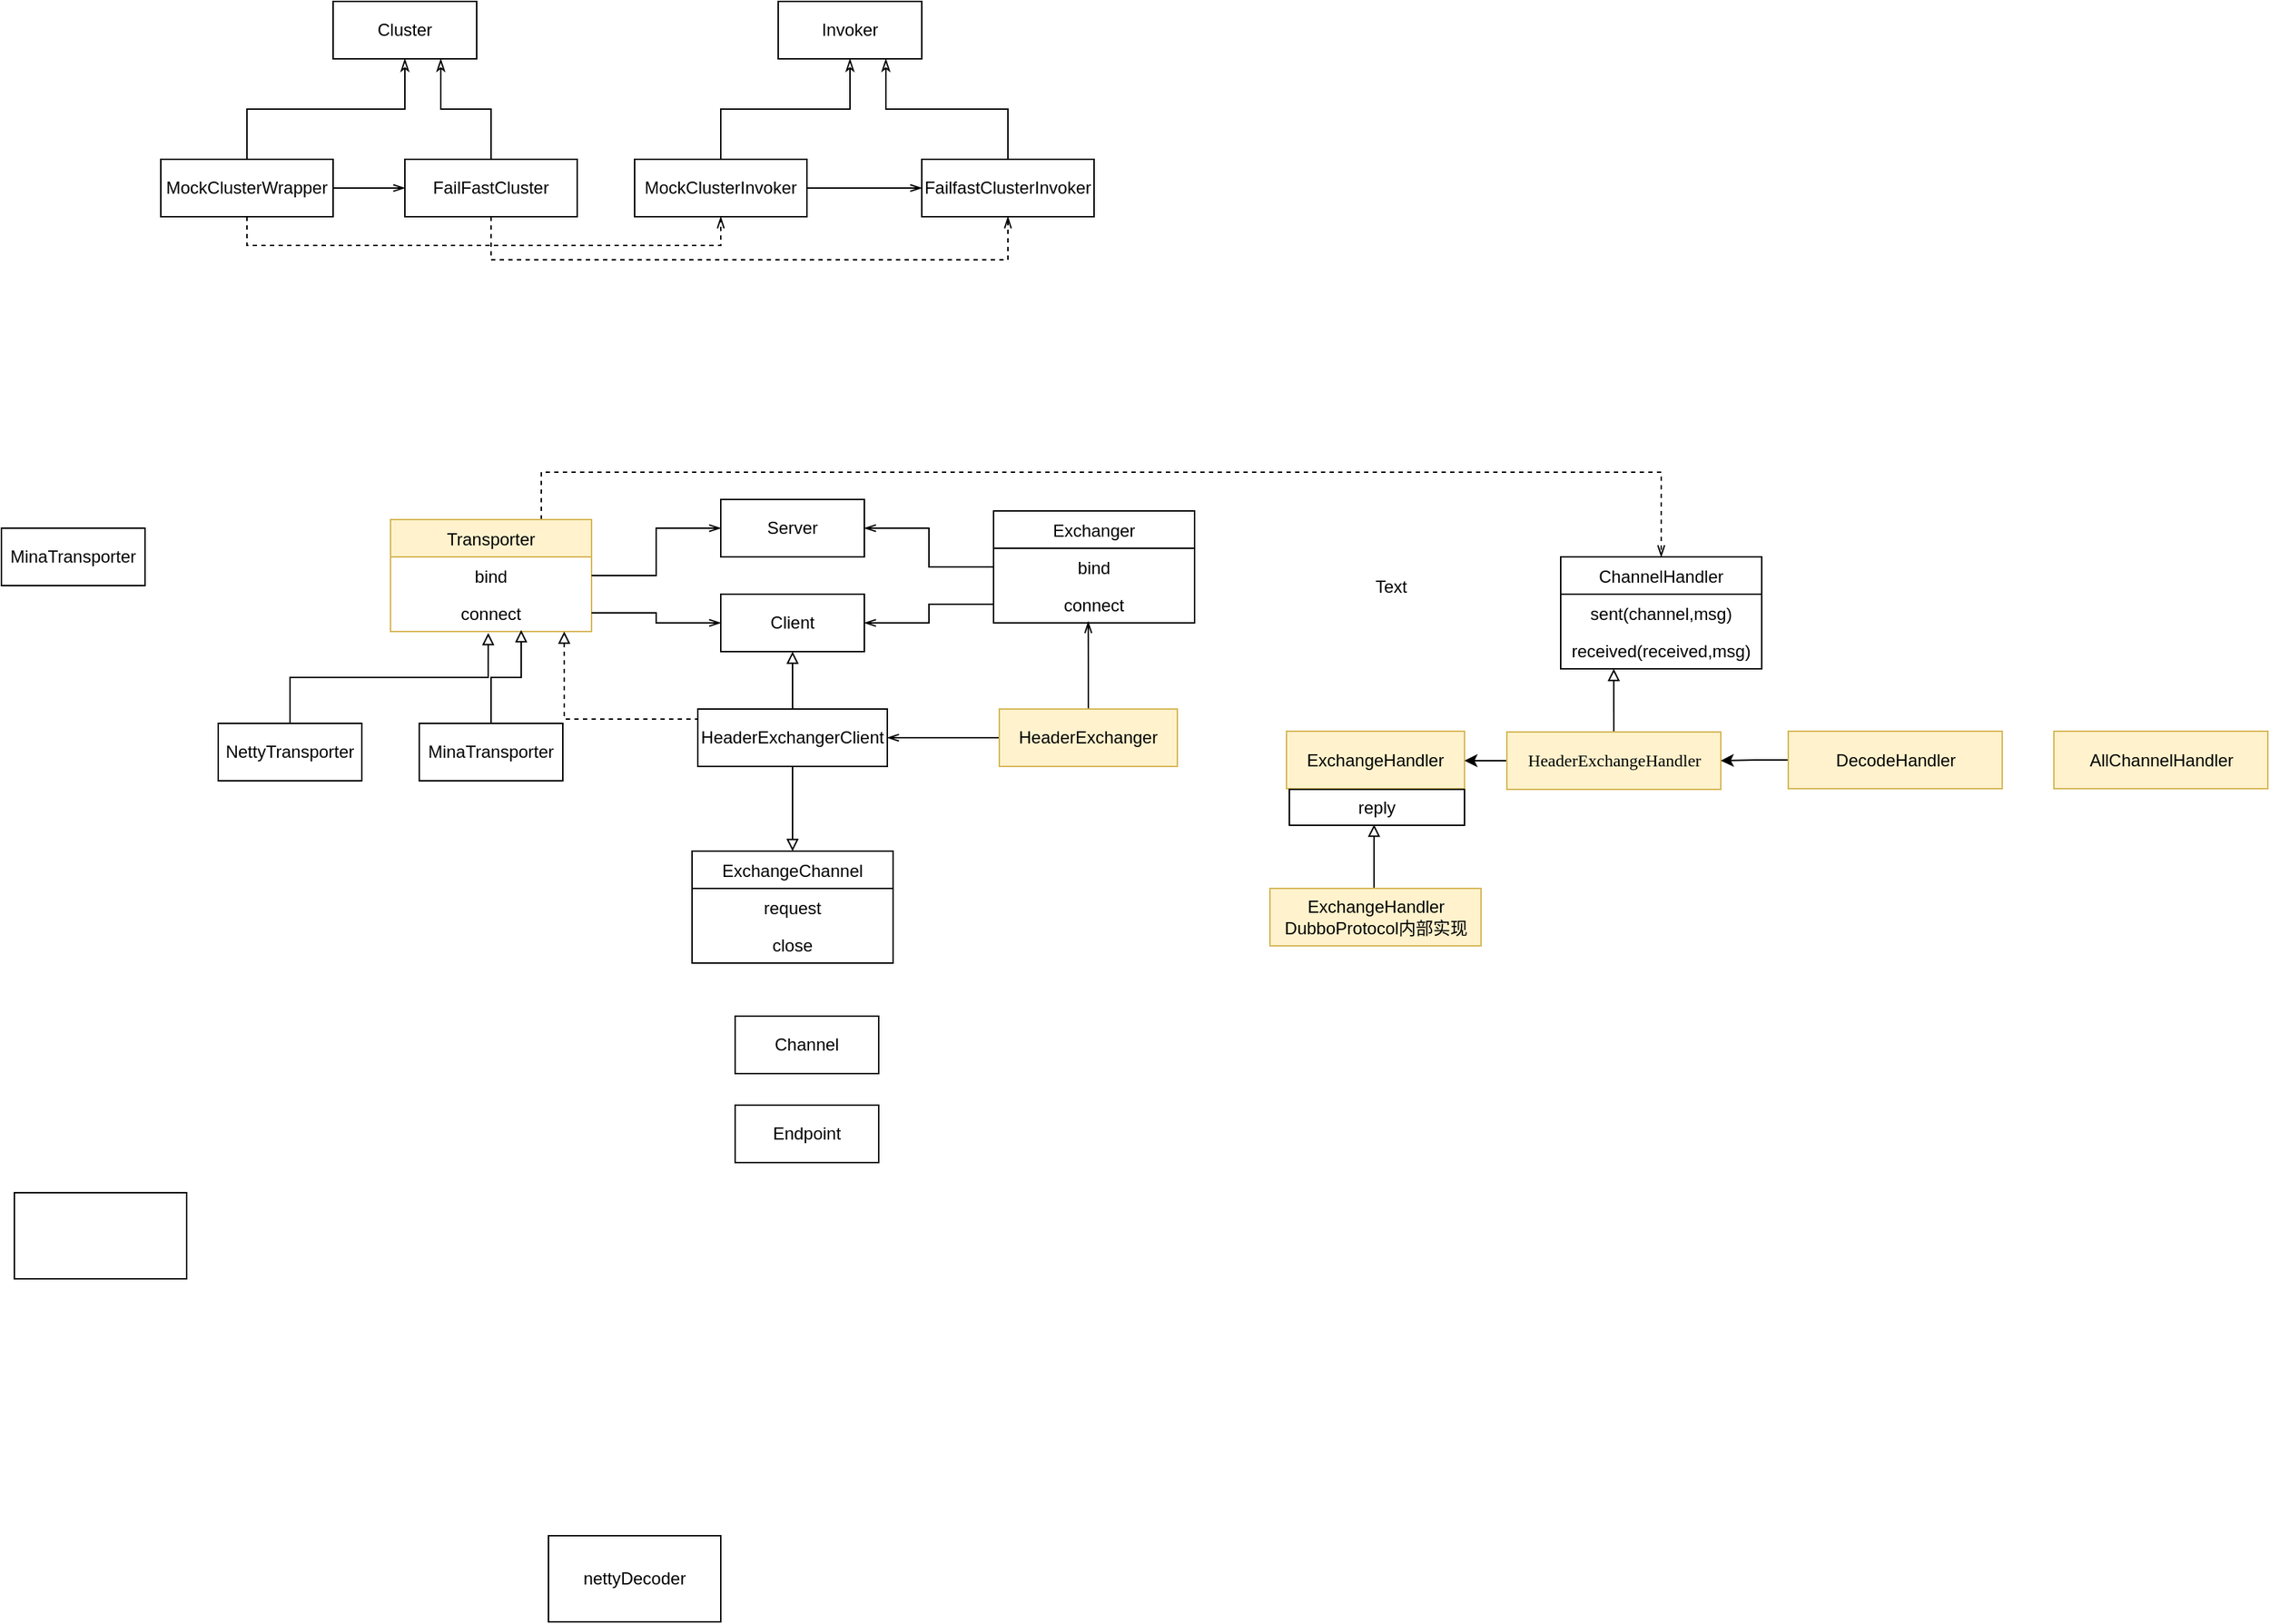 <mxfile version="12.1.9" type="github" pages="1">
  <diagram id="3wP88udwANUkymrkbnxM" name="第 1 页">
    <mxGraphModel dx="1172" dy="429" grid="0" gridSize="10" guides="1" tooltips="1" connect="1" arrows="1" fold="1" page="0" pageScale="1" pageWidth="827" pageHeight="1169" math="0" shadow="0">
      <root>
        <mxCell id="0"/>
        <mxCell id="1" parent="0"/>
        <mxCell id="S6FNpbCSUPsFbbJEjk5P-1" value="Cluster" style="rounded=0;whiteSpace=wrap;html=1;" parent="1" vertex="1">
          <mxGeometry x="170" y="120" width="100" height="40" as="geometry"/>
        </mxCell>
        <mxCell id="S6FNpbCSUPsFbbJEjk5P-2" value="Invoker" style="rounded=0;whiteSpace=wrap;html=1;" parent="1" vertex="1">
          <mxGeometry x="480" y="120" width="100" height="40" as="geometry"/>
        </mxCell>
        <mxCell id="S6FNpbCSUPsFbbJEjk5P-13" style="edgeStyle=orthogonalEdgeStyle;rounded=0;orthogonalLoop=1;jettySize=auto;html=1;exitX=0.5;exitY=0;exitDx=0;exitDy=0;entryX=0.5;entryY=1;entryDx=0;entryDy=0;endArrow=classicThin;endFill=0;" parent="1" source="S6FNpbCSUPsFbbJEjk5P-3" target="S6FNpbCSUPsFbbJEjk5P-1" edge="1">
          <mxGeometry relative="1" as="geometry"/>
        </mxCell>
        <mxCell id="S6FNpbCSUPsFbbJEjk5P-25" style="edgeStyle=orthogonalEdgeStyle;rounded=0;orthogonalLoop=1;jettySize=auto;html=1;exitX=0.5;exitY=1;exitDx=0;exitDy=0;entryX=0.5;entryY=1;entryDx=0;entryDy=0;endArrow=openThin;endFill=0;dashed=1;" parent="1" source="S6FNpbCSUPsFbbJEjk5P-3" target="S6FNpbCSUPsFbbJEjk5P-14" edge="1">
          <mxGeometry relative="1" as="geometry"/>
        </mxCell>
        <mxCell id="S6FNpbCSUPsFbbJEjk5P-27" style="edgeStyle=orthogonalEdgeStyle;rounded=0;orthogonalLoop=1;jettySize=auto;html=1;exitX=1;exitY=0.5;exitDx=0;exitDy=0;entryX=0;entryY=0.5;entryDx=0;entryDy=0;endArrow=openThin;endFill=0;" parent="1" source="S6FNpbCSUPsFbbJEjk5P-3" target="S6FNpbCSUPsFbbJEjk5P-19" edge="1">
          <mxGeometry relative="1" as="geometry"/>
        </mxCell>
        <mxCell id="S6FNpbCSUPsFbbJEjk5P-3" value="MockClusterWrapper" style="rounded=0;whiteSpace=wrap;html=1;" parent="1" vertex="1">
          <mxGeometry x="50" y="230" width="120" height="40" as="geometry"/>
        </mxCell>
        <mxCell id="S6FNpbCSUPsFbbJEjk5P-15" style="edgeStyle=orthogonalEdgeStyle;rounded=0;orthogonalLoop=1;jettySize=auto;html=1;exitX=0.5;exitY=0;exitDx=0;exitDy=0;entryX=0.5;entryY=1;entryDx=0;entryDy=0;endArrow=classicThin;endFill=0;" parent="1" source="S6FNpbCSUPsFbbJEjk5P-14" target="S6FNpbCSUPsFbbJEjk5P-2" edge="1">
          <mxGeometry relative="1" as="geometry"/>
        </mxCell>
        <mxCell id="S6FNpbCSUPsFbbJEjk5P-28" style="edgeStyle=orthogonalEdgeStyle;rounded=0;orthogonalLoop=1;jettySize=auto;html=1;exitX=1;exitY=0.5;exitDx=0;exitDy=0;entryX=0;entryY=0.5;entryDx=0;entryDy=0;endArrow=openThin;endFill=0;" parent="1" source="S6FNpbCSUPsFbbJEjk5P-14" target="S6FNpbCSUPsFbbJEjk5P-16" edge="1">
          <mxGeometry relative="1" as="geometry"/>
        </mxCell>
        <mxCell id="S6FNpbCSUPsFbbJEjk5P-14" value="MockClusterInvoker" style="rounded=0;whiteSpace=wrap;html=1;" parent="1" vertex="1">
          <mxGeometry x="380" y="230" width="120" height="40" as="geometry"/>
        </mxCell>
        <mxCell id="S6FNpbCSUPsFbbJEjk5P-17" style="edgeStyle=orthogonalEdgeStyle;rounded=0;orthogonalLoop=1;jettySize=auto;html=1;exitX=0.5;exitY=0;exitDx=0;exitDy=0;entryX=0.75;entryY=1;entryDx=0;entryDy=0;endArrow=classicThin;endFill=0;" parent="1" source="S6FNpbCSUPsFbbJEjk5P-16" target="S6FNpbCSUPsFbbJEjk5P-2" edge="1">
          <mxGeometry relative="1" as="geometry"/>
        </mxCell>
        <mxCell id="S6FNpbCSUPsFbbJEjk5P-16" value="FailfastClusterInvoker" style="rounded=0;whiteSpace=wrap;html=1;" parent="1" vertex="1">
          <mxGeometry x="580" y="230" width="120" height="40" as="geometry"/>
        </mxCell>
        <mxCell id="S6FNpbCSUPsFbbJEjk5P-20" style="edgeStyle=orthogonalEdgeStyle;rounded=0;orthogonalLoop=1;jettySize=auto;html=1;exitX=0.5;exitY=0;exitDx=0;exitDy=0;entryX=0.75;entryY=1;entryDx=0;entryDy=0;endArrow=classicThin;endFill=0;" parent="1" source="S6FNpbCSUPsFbbJEjk5P-19" target="S6FNpbCSUPsFbbJEjk5P-1" edge="1">
          <mxGeometry relative="1" as="geometry"/>
        </mxCell>
        <mxCell id="S6FNpbCSUPsFbbJEjk5P-26" style="edgeStyle=orthogonalEdgeStyle;rounded=0;orthogonalLoop=1;jettySize=auto;html=1;exitX=0.5;exitY=1;exitDx=0;exitDy=0;entryX=0.5;entryY=1;entryDx=0;entryDy=0;dashed=1;endArrow=openThin;endFill=0;" parent="1" source="S6FNpbCSUPsFbbJEjk5P-19" target="S6FNpbCSUPsFbbJEjk5P-16" edge="1">
          <mxGeometry relative="1" as="geometry">
            <Array as="points">
              <mxPoint x="280" y="300"/>
              <mxPoint x="640" y="300"/>
            </Array>
          </mxGeometry>
        </mxCell>
        <mxCell id="S6FNpbCSUPsFbbJEjk5P-19" value="FailFastCluster" style="rounded=0;whiteSpace=wrap;html=1;" parent="1" vertex="1">
          <mxGeometry x="220" y="230" width="120" height="40" as="geometry"/>
        </mxCell>
        <mxCell id="S6FNpbCSUPsFbbJEjk5P-42" style="edgeStyle=orthogonalEdgeStyle;rounded=0;orthogonalLoop=1;jettySize=auto;html=1;exitX=0.5;exitY=0;exitDx=0;exitDy=0;entryX=0.486;entryY=1.038;entryDx=0;entryDy=0;entryPerimeter=0;endArrow=block;endFill=0;" parent="1" source="S6FNpbCSUPsFbbJEjk5P-30" target="S6FNpbCSUPsFbbJEjk5P-33" edge="1">
          <mxGeometry relative="1" as="geometry"/>
        </mxCell>
        <mxCell id="S6FNpbCSUPsFbbJEjk5P-30" value="NettyTransporter" style="rounded=0;whiteSpace=wrap;html=1;" parent="1" vertex="1">
          <mxGeometry x="90" y="623" width="100" height="40" as="geometry"/>
        </mxCell>
        <mxCell id="S6FNpbCSUPsFbbJEjk5P-83" style="edgeStyle=orthogonalEdgeStyle;rounded=0;orthogonalLoop=1;jettySize=auto;html=1;exitX=0.75;exitY=0;exitDx=0;exitDy=0;entryX=0.5;entryY=0;entryDx=0;entryDy=0;dashed=1;endArrow=openThin;endFill=0;" parent="1" source="S6FNpbCSUPsFbbJEjk5P-31" target="S6FNpbCSUPsFbbJEjk5P-76" edge="1">
          <mxGeometry relative="1" as="geometry">
            <Array as="points">
              <mxPoint x="315" y="448"/>
              <mxPoint x="1095" y="448"/>
            </Array>
          </mxGeometry>
        </mxCell>
        <mxCell id="S6FNpbCSUPsFbbJEjk5P-31" value="Transporter" style="swimlane;fontStyle=0;childLayout=stackLayout;horizontal=1;startSize=26;fillColor=#fff2cc;horizontalStack=0;resizeParent=1;resizeParentMax=0;resizeLast=0;collapsible=1;marginBottom=0;strokeColor=#d6b656;" parent="1" vertex="1">
          <mxGeometry x="210" y="481" width="140" height="78" as="geometry"/>
        </mxCell>
        <mxCell id="S6FNpbCSUPsFbbJEjk5P-32" value="bind" style="text;strokeColor=none;fillColor=none;align=center;verticalAlign=top;spacingLeft=4;spacingRight=4;overflow=hidden;rotatable=0;points=[[0,0.5],[1,0.5]];portConstraint=eastwest;" parent="S6FNpbCSUPsFbbJEjk5P-31" vertex="1">
          <mxGeometry y="26" width="140" height="26" as="geometry"/>
        </mxCell>
        <mxCell id="S6FNpbCSUPsFbbJEjk5P-33" value="connect" style="text;strokeColor=none;fillColor=none;align=center;verticalAlign=top;spacingLeft=4;spacingRight=4;overflow=hidden;rotatable=0;points=[[0,0.5],[1,0.5]];portConstraint=eastwest;" parent="S6FNpbCSUPsFbbJEjk5P-31" vertex="1">
          <mxGeometry y="52" width="140" height="26" as="geometry"/>
        </mxCell>
        <mxCell id="S6FNpbCSUPsFbbJEjk5P-36" value="Server" style="rounded=0;whiteSpace=wrap;html=1;" parent="1" vertex="1">
          <mxGeometry x="440" y="467" width="100" height="40" as="geometry"/>
        </mxCell>
        <mxCell id="S6FNpbCSUPsFbbJEjk5P-37" value="Client" style="rounded=0;whiteSpace=wrap;html=1;" parent="1" vertex="1">
          <mxGeometry x="440" y="533" width="100" height="40" as="geometry"/>
        </mxCell>
        <mxCell id="S6FNpbCSUPsFbbJEjk5P-38" style="edgeStyle=orthogonalEdgeStyle;rounded=0;orthogonalLoop=1;jettySize=auto;html=1;exitX=1;exitY=0.5;exitDx=0;exitDy=0;entryX=0;entryY=0.5;entryDx=0;entryDy=0;endArrow=openThin;endFill=0;" parent="1" source="S6FNpbCSUPsFbbJEjk5P-32" target="S6FNpbCSUPsFbbJEjk5P-36" edge="1">
          <mxGeometry relative="1" as="geometry"/>
        </mxCell>
        <mxCell id="S6FNpbCSUPsFbbJEjk5P-39" style="edgeStyle=orthogonalEdgeStyle;rounded=0;orthogonalLoop=1;jettySize=auto;html=1;exitX=1;exitY=0.5;exitDx=0;exitDy=0;entryX=0;entryY=0.5;entryDx=0;entryDy=0;endArrow=openThin;endFill=0;" parent="1" source="S6FNpbCSUPsFbbJEjk5P-33" target="S6FNpbCSUPsFbbJEjk5P-37" edge="1">
          <mxGeometry relative="1" as="geometry"/>
        </mxCell>
        <mxCell id="S6FNpbCSUPsFbbJEjk5P-44" style="edgeStyle=orthogonalEdgeStyle;rounded=0;orthogonalLoop=1;jettySize=auto;html=1;exitX=0.5;exitY=0;exitDx=0;exitDy=0;entryX=0.65;entryY=0.962;entryDx=0;entryDy=0;entryPerimeter=0;endArrow=block;endFill=0;" parent="1" source="S6FNpbCSUPsFbbJEjk5P-43" target="S6FNpbCSUPsFbbJEjk5P-33" edge="1">
          <mxGeometry relative="1" as="geometry"/>
        </mxCell>
        <mxCell id="S6FNpbCSUPsFbbJEjk5P-43" value="MinaTransporter" style="rounded=0;whiteSpace=wrap;html=1;" parent="1" vertex="1">
          <mxGeometry x="230" y="623" width="100" height="40" as="geometry"/>
        </mxCell>
        <mxCell id="S6FNpbCSUPsFbbJEjk5P-47" value="MinaTransporter" style="rounded=0;whiteSpace=wrap;html=1;" parent="1" vertex="1">
          <mxGeometry x="-61" y="487" width="100" height="40" as="geometry"/>
        </mxCell>
        <mxCell id="S6FNpbCSUPsFbbJEjk5P-48" value="Exchanger" style="swimlane;fontStyle=0;childLayout=stackLayout;horizontal=1;startSize=26;fillColor=none;horizontalStack=0;resizeParent=1;resizeParentMax=0;resizeLast=0;collapsible=1;marginBottom=0;" parent="1" vertex="1">
          <mxGeometry x="630" y="475" width="140" height="78" as="geometry">
            <mxRectangle x="-90" y="565" width="84" height="26" as="alternateBounds"/>
          </mxGeometry>
        </mxCell>
        <mxCell id="S6FNpbCSUPsFbbJEjk5P-49" value="bind" style="text;strokeColor=none;fillColor=none;align=center;verticalAlign=top;spacingLeft=4;spacingRight=4;overflow=hidden;rotatable=0;points=[[0,0.5],[1,0.5]];portConstraint=eastwest;" parent="S6FNpbCSUPsFbbJEjk5P-48" vertex="1">
          <mxGeometry y="26" width="140" height="26" as="geometry"/>
        </mxCell>
        <mxCell id="S6FNpbCSUPsFbbJEjk5P-50" value="connect" style="text;strokeColor=none;fillColor=none;align=center;verticalAlign=top;spacingLeft=4;spacingRight=4;overflow=hidden;rotatable=0;points=[[0,0.5],[1,0.5]];portConstraint=eastwest;" parent="S6FNpbCSUPsFbbJEjk5P-48" vertex="1">
          <mxGeometry y="52" width="140" height="26" as="geometry"/>
        </mxCell>
        <mxCell id="S6FNpbCSUPsFbbJEjk5P-51" style="edgeStyle=orthogonalEdgeStyle;rounded=0;orthogonalLoop=1;jettySize=auto;html=1;exitX=0;exitY=0.5;exitDx=0;exitDy=0;entryX=1;entryY=0.5;entryDx=0;entryDy=0;endArrow=openThin;endFill=0;" parent="1" source="S6FNpbCSUPsFbbJEjk5P-49" target="S6FNpbCSUPsFbbJEjk5P-36" edge="1">
          <mxGeometry relative="1" as="geometry"/>
        </mxCell>
        <mxCell id="S6FNpbCSUPsFbbJEjk5P-52" style="edgeStyle=orthogonalEdgeStyle;rounded=0;orthogonalLoop=1;jettySize=auto;html=1;exitX=0;exitY=0.5;exitDx=0;exitDy=0;entryX=1;entryY=0.5;entryDx=0;entryDy=0;endArrow=openThin;endFill=0;" parent="1" source="S6FNpbCSUPsFbbJEjk5P-50" target="S6FNpbCSUPsFbbJEjk5P-37" edge="1">
          <mxGeometry relative="1" as="geometry"/>
        </mxCell>
        <mxCell id="S6FNpbCSUPsFbbJEjk5P-54" style="edgeStyle=orthogonalEdgeStyle;rounded=0;orthogonalLoop=1;jettySize=auto;html=1;exitX=0.5;exitY=0;exitDx=0;exitDy=0;entryX=0.471;entryY=0.962;entryDx=0;entryDy=0;entryPerimeter=0;endArrow=openThin;endFill=0;" parent="1" source="S6FNpbCSUPsFbbJEjk5P-53" target="S6FNpbCSUPsFbbJEjk5P-50" edge="1">
          <mxGeometry relative="1" as="geometry"/>
        </mxCell>
        <mxCell id="S6FNpbCSUPsFbbJEjk5P-60" style="edgeStyle=orthogonalEdgeStyle;rounded=0;orthogonalLoop=1;jettySize=auto;html=1;exitX=0;exitY=0.5;exitDx=0;exitDy=0;entryX=1;entryY=0.5;entryDx=0;entryDy=0;endArrow=openThin;endFill=0;" parent="1" source="S6FNpbCSUPsFbbJEjk5P-53" target="S6FNpbCSUPsFbbJEjk5P-58" edge="1">
          <mxGeometry relative="1" as="geometry"/>
        </mxCell>
        <mxCell id="S6FNpbCSUPsFbbJEjk5P-53" value="HeaderExchanger" style="rounded=0;whiteSpace=wrap;html=1;fillColor=#fff2cc;strokeColor=#d6b656;" parent="1" vertex="1">
          <mxGeometry x="634" y="613" width="124" height="40" as="geometry"/>
        </mxCell>
        <mxCell id="S6FNpbCSUPsFbbJEjk5P-59" style="edgeStyle=orthogonalEdgeStyle;rounded=0;orthogonalLoop=1;jettySize=auto;html=1;exitX=0.5;exitY=0;exitDx=0;exitDy=0;entryX=0.5;entryY=1;entryDx=0;entryDy=0;endArrow=block;endFill=0;" parent="1" source="S6FNpbCSUPsFbbJEjk5P-58" target="S6FNpbCSUPsFbbJEjk5P-37" edge="1">
          <mxGeometry relative="1" as="geometry"/>
        </mxCell>
        <mxCell id="S6FNpbCSUPsFbbJEjk5P-66" style="edgeStyle=orthogonalEdgeStyle;rounded=0;orthogonalLoop=1;jettySize=auto;html=1;exitX=0.5;exitY=1;exitDx=0;exitDy=0;endArrow=block;endFill=0;" parent="1" source="S6FNpbCSUPsFbbJEjk5P-58" target="S6FNpbCSUPsFbbJEjk5P-63" edge="1">
          <mxGeometry relative="1" as="geometry"/>
        </mxCell>
        <mxCell id="S6FNpbCSUPsFbbJEjk5P-74" style="edgeStyle=orthogonalEdgeStyle;rounded=0;orthogonalLoop=1;jettySize=auto;html=1;exitX=0;exitY=0.5;exitDx=0;exitDy=0;entryX=0.864;entryY=1;entryDx=0;entryDy=0;entryPerimeter=0;endArrow=block;endFill=0;dashed=1;" parent="1" source="S6FNpbCSUPsFbbJEjk5P-58" target="S6FNpbCSUPsFbbJEjk5P-33" edge="1">
          <mxGeometry relative="1" as="geometry">
            <Array as="points">
              <mxPoint x="424" y="620"/>
              <mxPoint x="331" y="620"/>
            </Array>
          </mxGeometry>
        </mxCell>
        <mxCell id="S6FNpbCSUPsFbbJEjk5P-58" value="HeaderExchangerClient" style="rounded=0;whiteSpace=wrap;html=1;" parent="1" vertex="1">
          <mxGeometry x="424" y="613" width="132" height="40" as="geometry"/>
        </mxCell>
        <mxCell id="S6FNpbCSUPsFbbJEjk5P-63" value="ExchangeChannel" style="swimlane;fontStyle=0;childLayout=stackLayout;horizontal=1;startSize=26;fillColor=none;horizontalStack=0;resizeParent=1;resizeParentMax=0;resizeLast=0;collapsible=1;marginBottom=0;" parent="1" vertex="1">
          <mxGeometry x="420" y="712" width="140" height="78" as="geometry">
            <mxRectangle x="-90" y="565" width="84" height="26" as="alternateBounds"/>
          </mxGeometry>
        </mxCell>
        <mxCell id="S6FNpbCSUPsFbbJEjk5P-64" value="request" style="text;strokeColor=none;fillColor=none;align=center;verticalAlign=top;spacingLeft=4;spacingRight=4;overflow=hidden;rotatable=0;points=[[0,0.5],[1,0.5]];portConstraint=eastwest;" parent="S6FNpbCSUPsFbbJEjk5P-63" vertex="1">
          <mxGeometry y="26" width="140" height="26" as="geometry"/>
        </mxCell>
        <mxCell id="S6FNpbCSUPsFbbJEjk5P-65" value="close" style="text;strokeColor=none;fillColor=none;align=center;verticalAlign=top;spacingLeft=4;spacingRight=4;overflow=hidden;rotatable=0;points=[[0,0.5],[1,0.5]];portConstraint=eastwest;" parent="S6FNpbCSUPsFbbJEjk5P-63" vertex="1">
          <mxGeometry y="52" width="140" height="26" as="geometry"/>
        </mxCell>
        <mxCell id="S6FNpbCSUPsFbbJEjk5P-67" value="Channel" style="rounded=0;whiteSpace=wrap;html=1;" parent="1" vertex="1">
          <mxGeometry x="450" y="827" width="100" height="40" as="geometry"/>
        </mxCell>
        <mxCell id="S6FNpbCSUPsFbbJEjk5P-68" value="Endpoint" style="rounded=0;whiteSpace=wrap;html=1;" parent="1" vertex="1">
          <mxGeometry x="450" y="889" width="100" height="40" as="geometry"/>
        </mxCell>
        <mxCell id="S6FNpbCSUPsFbbJEjk5P-71" value="" style="edgeStyle=orthogonalEdgeStyle;rounded=0;orthogonalLoop=1;jettySize=auto;html=1;endArrow=block;endFill=0;" parent="1" edge="1">
          <mxGeometry relative="1" as="geometry">
            <mxPoint x="520" y="816" as="sourcePoint"/>
          </mxGeometry>
        </mxCell>
        <mxCell id="S6FNpbCSUPsFbbJEjk5P-76" value="ChannelHandler" style="swimlane;fontStyle=0;childLayout=stackLayout;horizontal=1;startSize=26;fillColor=none;horizontalStack=0;resizeParent=1;resizeParentMax=0;resizeLast=0;collapsible=1;marginBottom=0;" parent="1" vertex="1">
          <mxGeometry x="1025" y="507" width="140" height="78" as="geometry">
            <mxRectangle x="-90" y="565" width="84" height="26" as="alternateBounds"/>
          </mxGeometry>
        </mxCell>
        <mxCell id="S6FNpbCSUPsFbbJEjk5P-77" value="sent(channel,msg)" style="text;strokeColor=none;fillColor=none;align=center;verticalAlign=top;spacingLeft=4;spacingRight=4;overflow=hidden;rotatable=0;points=[[0,0.5],[1,0.5]];portConstraint=eastwest;" parent="S6FNpbCSUPsFbbJEjk5P-76" vertex="1">
          <mxGeometry y="26" width="140" height="26" as="geometry"/>
        </mxCell>
        <mxCell id="S6FNpbCSUPsFbbJEjk5P-78" value="received(received,msg)" style="text;strokeColor=none;fillColor=none;align=center;verticalAlign=top;spacingLeft=4;spacingRight=4;overflow=hidden;rotatable=0;points=[[0,0.5],[1,0.5]];portConstraint=eastwest;" parent="S6FNpbCSUPsFbbJEjk5P-76" vertex="1">
          <mxGeometry y="52" width="140" height="26" as="geometry"/>
        </mxCell>
        <mxCell id="S6FNpbCSUPsFbbJEjk5P-79" value="ExchangeHandler" style="rounded=0;whiteSpace=wrap;html=1;fillColor=#fff2cc;strokeColor=#d6b656;" parent="1" vertex="1">
          <mxGeometry x="834" y="628.5" width="124" height="40" as="geometry"/>
        </mxCell>
        <mxCell id="S6FNpbCSUPsFbbJEjk5P-85" style="edgeStyle=orthogonalEdgeStyle;rounded=0;orthogonalLoop=1;jettySize=auto;html=1;exitX=0.5;exitY=0;exitDx=0;exitDy=0;entryX=0.264;entryY=1;entryDx=0;entryDy=0;entryPerimeter=0;endArrow=block;endFill=0;" parent="1" source="S6FNpbCSUPsFbbJEjk5P-82" target="S6FNpbCSUPsFbbJEjk5P-78" edge="1">
          <mxGeometry relative="1" as="geometry"/>
        </mxCell>
        <mxCell id="4KYblLX-J10OmJDzWOq2-3" style="edgeStyle=orthogonalEdgeStyle;rounded=0;orthogonalLoop=1;jettySize=auto;html=1;exitX=0;exitY=0.5;exitDx=0;exitDy=0;entryX=1;entryY=0.5;entryDx=0;entryDy=0;" edge="1" parent="1" source="S6FNpbCSUPsFbbJEjk5P-82" target="S6FNpbCSUPsFbbJEjk5P-79">
          <mxGeometry relative="1" as="geometry"/>
        </mxCell>
        <mxCell id="S6FNpbCSUPsFbbJEjk5P-82" value="&lt;pre style=&quot;font-family: &amp;#34;menlo&amp;#34; ; font-size: 9pt&quot;&gt;HeaderExchangeHandler&lt;/pre&gt;" style="rounded=0;whiteSpace=wrap;html=1;fillColor=#fff2cc;strokeColor=#d6b656;" parent="1" vertex="1">
          <mxGeometry x="987.5" y="629" width="149" height="40" as="geometry"/>
        </mxCell>
        <mxCell id="cHIJ3ol1UEYUOy4D1FIM-1" value="" style="rounded=0;whiteSpace=wrap;html=1;" parent="1" vertex="1">
          <mxGeometry x="-52" y="950" width="120" height="60" as="geometry"/>
        </mxCell>
        <mxCell id="4KYblLX-J10OmJDzWOq2-2" style="edgeStyle=orthogonalEdgeStyle;rounded=0;orthogonalLoop=1;jettySize=auto;html=1;entryX=1;entryY=0.5;entryDx=0;entryDy=0;" edge="1" parent="1" source="4KYblLX-J10OmJDzWOq2-1" target="S6FNpbCSUPsFbbJEjk5P-82">
          <mxGeometry relative="1" as="geometry"/>
        </mxCell>
        <mxCell id="4KYblLX-J10OmJDzWOq2-1" value="DecodeHandler" style="rounded=0;whiteSpace=wrap;html=1;fillColor=#fff2cc;strokeColor=#d6b656;" vertex="1" parent="1">
          <mxGeometry x="1183.5" y="628.5" width="149" height="40" as="geometry"/>
        </mxCell>
        <mxCell id="4KYblLX-J10OmJDzWOq2-5" value="reply" style="rounded=0;whiteSpace=wrap;html=1;" vertex="1" parent="1">
          <mxGeometry x="836" y="669" width="122" height="25" as="geometry"/>
        </mxCell>
        <mxCell id="4KYblLX-J10OmJDzWOq2-8" value="ExchangeHandler&lt;br&gt;DubboProtocol内部实现" style="rounded=0;whiteSpace=wrap;html=1;fillColor=#fff2cc;strokeColor=#d6b656;" vertex="1" parent="1">
          <mxGeometry x="822.5" y="738" width="147" height="40" as="geometry"/>
        </mxCell>
        <mxCell id="4KYblLX-J10OmJDzWOq2-9" style="edgeStyle=orthogonalEdgeStyle;rounded=0;orthogonalLoop=1;jettySize=auto;html=1;exitX=0.5;exitY=0;exitDx=0;exitDy=0;entryX=0.264;entryY=1;entryDx=0;entryDy=0;entryPerimeter=0;endArrow=block;endFill=0;" edge="1" parent="1">
          <mxGeometry relative="1" as="geometry">
            <mxPoint x="895" y="737.5" as="sourcePoint"/>
            <mxPoint x="895" y="693.5" as="targetPoint"/>
          </mxGeometry>
        </mxCell>
        <mxCell id="4KYblLX-J10OmJDzWOq2-10" value="nettyDecoder" style="rounded=0;whiteSpace=wrap;html=1;" vertex="1" parent="1">
          <mxGeometry x="320" y="1189" width="120" height="60" as="geometry"/>
        </mxCell>
        <mxCell id="4KYblLX-J10OmJDzWOq2-11" value="AllChannelHandler" style="rounded=0;whiteSpace=wrap;html=1;fillColor=#fff2cc;strokeColor=#d6b656;" vertex="1" parent="1">
          <mxGeometry x="1368.5" y="628.5" width="149" height="40" as="geometry"/>
        </mxCell>
        <mxCell id="4KYblLX-J10OmJDzWOq2-12" value="Text" style="text;html=1;resizable=0;points=[];autosize=1;align=left;verticalAlign=top;spacingTop=-4;" vertex="1" parent="1">
          <mxGeometry x="894" y="518" width="32" height="14" as="geometry"/>
        </mxCell>
      </root>
    </mxGraphModel>
  </diagram>
</mxfile>
